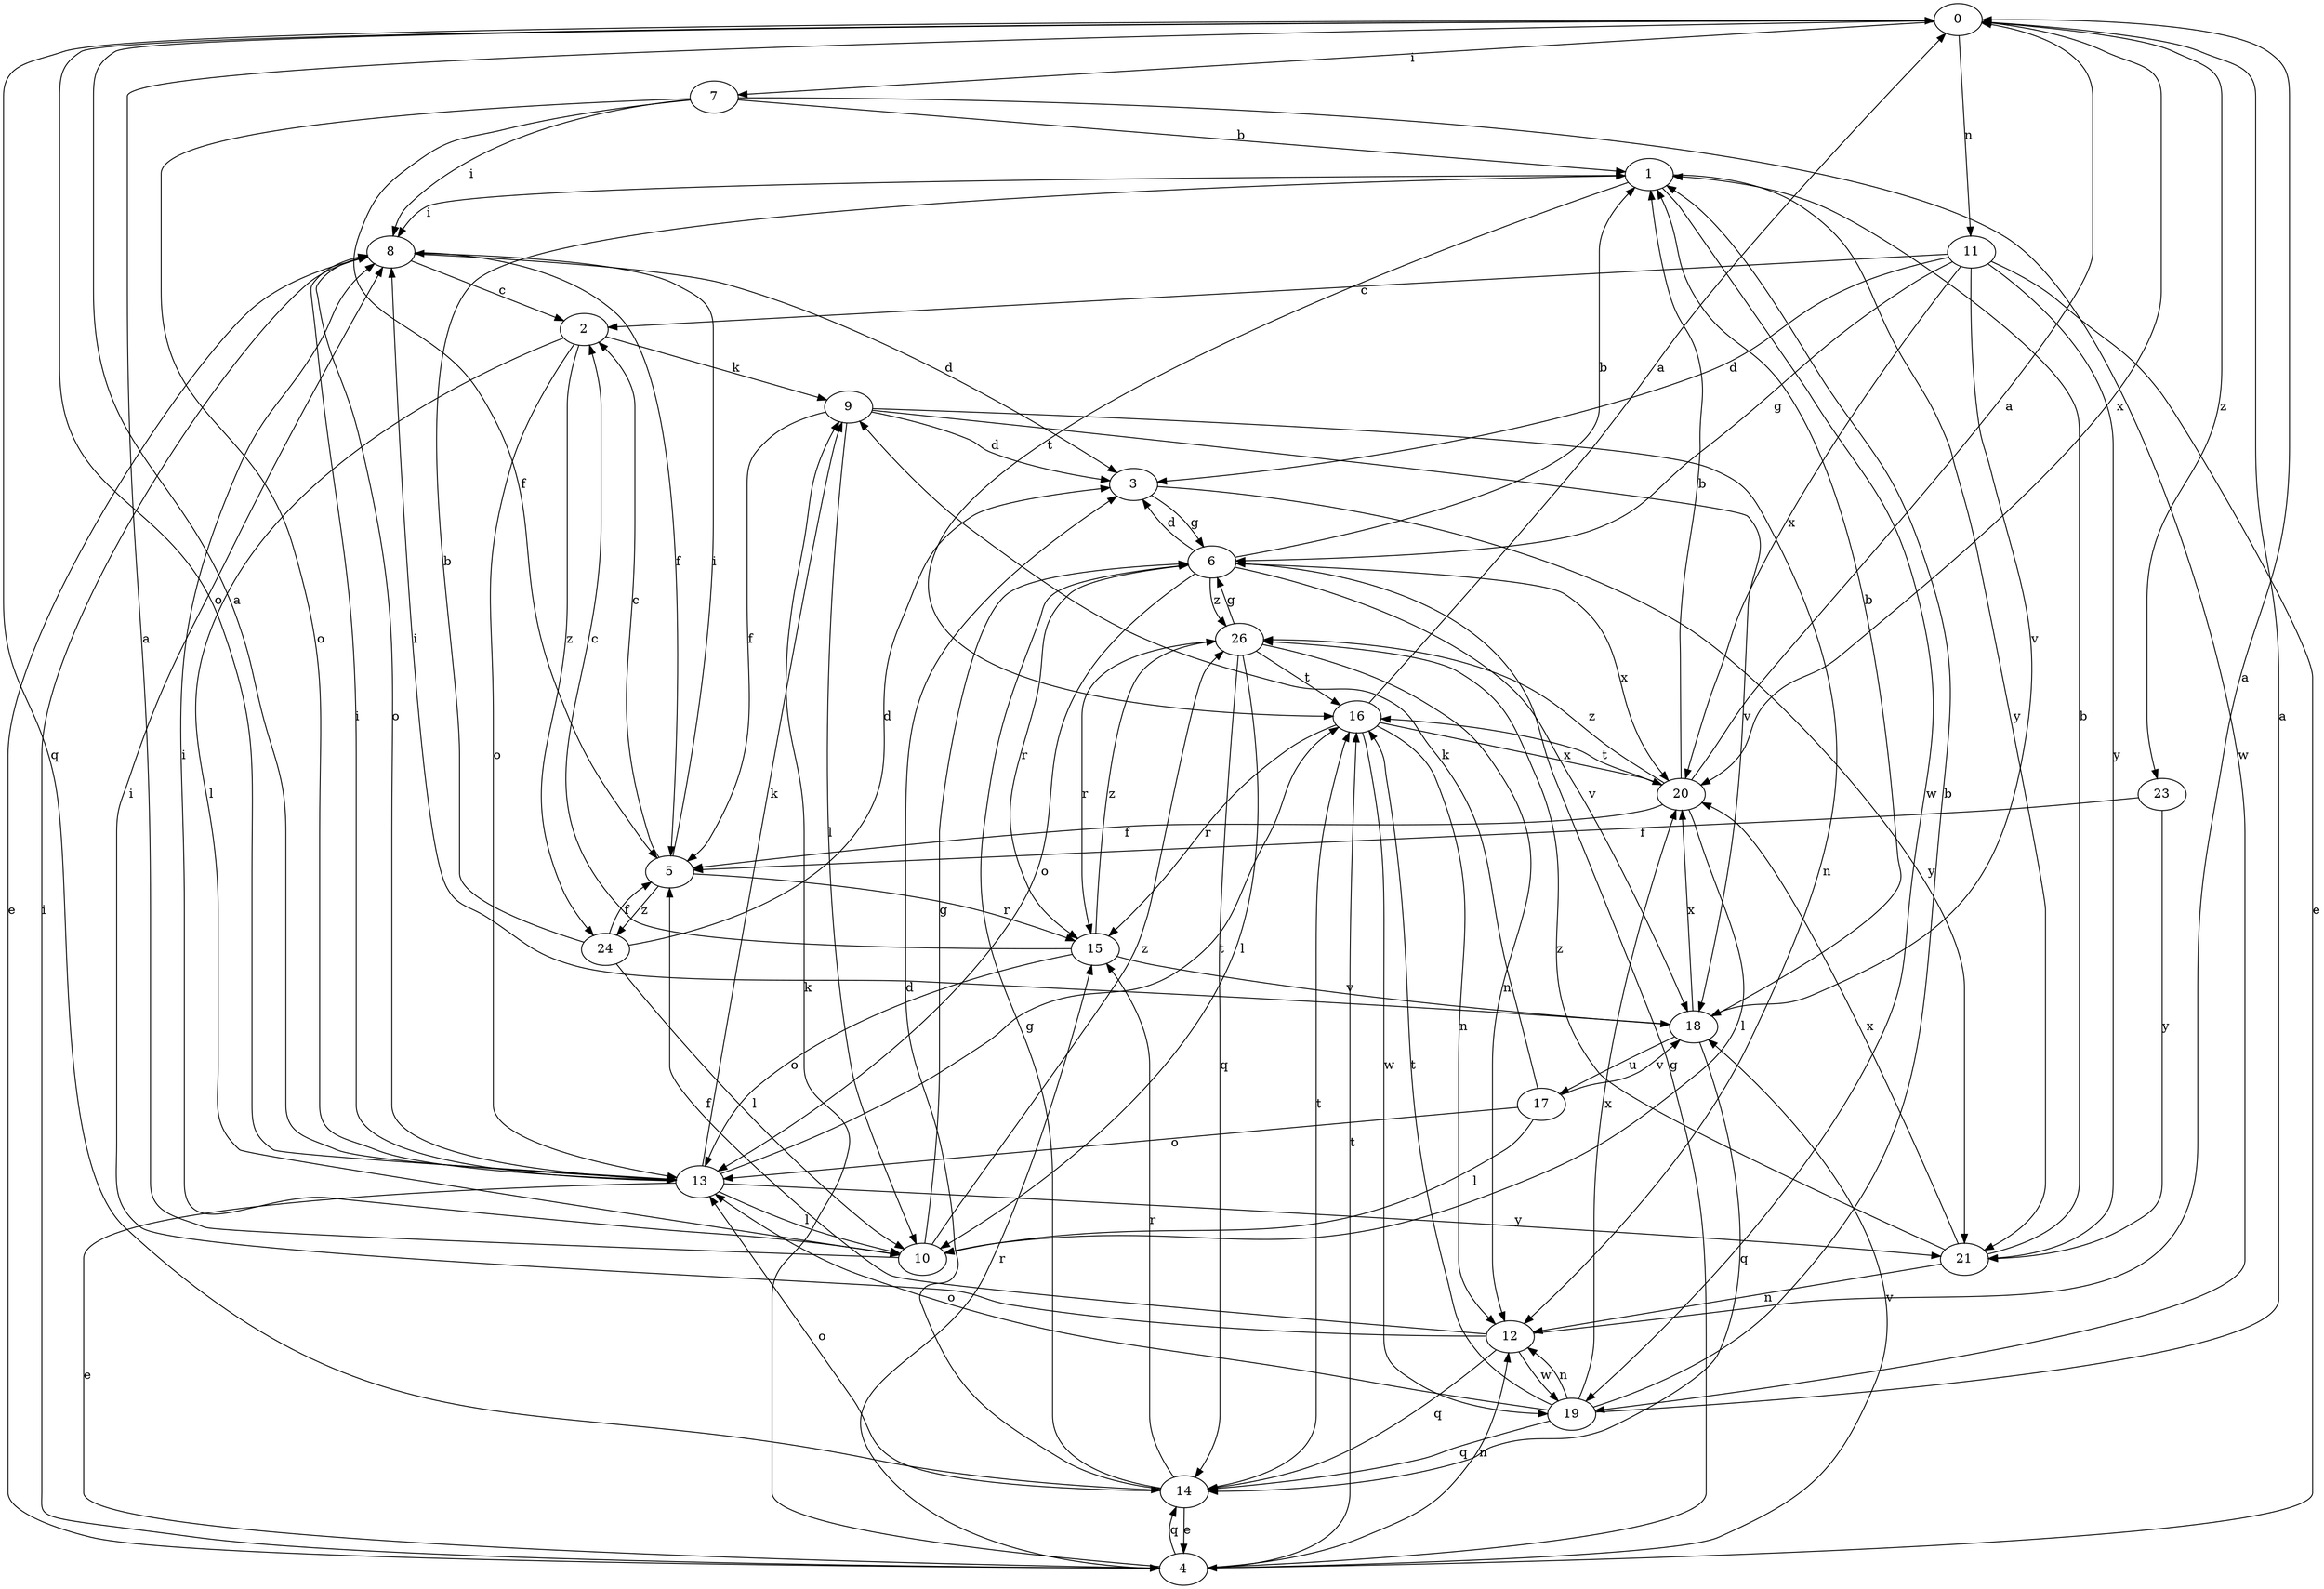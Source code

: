 strict digraph  {
0;
1;
2;
3;
4;
5;
6;
7;
8;
9;
10;
11;
12;
13;
14;
15;
16;
17;
18;
19;
20;
21;
23;
24;
26;
0 -> 7  [label=i];
0 -> 11  [label=n];
0 -> 13  [label=o];
0 -> 14  [label=q];
0 -> 20  [label=x];
0 -> 23  [label=z];
1 -> 8  [label=i];
1 -> 16  [label=t];
1 -> 19  [label=w];
1 -> 21  [label=y];
2 -> 9  [label=k];
2 -> 10  [label=l];
2 -> 13  [label=o];
2 -> 24  [label=z];
3 -> 6  [label=g];
3 -> 21  [label=y];
4 -> 6  [label=g];
4 -> 8  [label=i];
4 -> 9  [label=k];
4 -> 12  [label=n];
4 -> 14  [label=q];
4 -> 15  [label=r];
4 -> 16  [label=t];
4 -> 18  [label=v];
5 -> 2  [label=c];
5 -> 8  [label=i];
5 -> 15  [label=r];
5 -> 24  [label=z];
6 -> 1  [label=b];
6 -> 3  [label=d];
6 -> 13  [label=o];
6 -> 15  [label=r];
6 -> 18  [label=v];
6 -> 20  [label=x];
6 -> 26  [label=z];
7 -> 1  [label=b];
7 -> 5  [label=f];
7 -> 8  [label=i];
7 -> 13  [label=o];
7 -> 19  [label=w];
8 -> 2  [label=c];
8 -> 3  [label=d];
8 -> 4  [label=e];
8 -> 5  [label=f];
8 -> 13  [label=o];
9 -> 3  [label=d];
9 -> 5  [label=f];
9 -> 10  [label=l];
9 -> 12  [label=n];
9 -> 18  [label=v];
10 -> 0  [label=a];
10 -> 6  [label=g];
10 -> 8  [label=i];
10 -> 26  [label=z];
11 -> 2  [label=c];
11 -> 3  [label=d];
11 -> 4  [label=e];
11 -> 6  [label=g];
11 -> 18  [label=v];
11 -> 20  [label=x];
11 -> 21  [label=y];
12 -> 0  [label=a];
12 -> 5  [label=f];
12 -> 8  [label=i];
12 -> 14  [label=q];
12 -> 19  [label=w];
13 -> 0  [label=a];
13 -> 4  [label=e];
13 -> 8  [label=i];
13 -> 9  [label=k];
13 -> 10  [label=l];
13 -> 16  [label=t];
13 -> 21  [label=y];
14 -> 3  [label=d];
14 -> 4  [label=e];
14 -> 6  [label=g];
14 -> 13  [label=o];
14 -> 15  [label=r];
14 -> 16  [label=t];
15 -> 2  [label=c];
15 -> 13  [label=o];
15 -> 18  [label=v];
15 -> 26  [label=z];
16 -> 0  [label=a];
16 -> 12  [label=n];
16 -> 15  [label=r];
16 -> 19  [label=w];
16 -> 20  [label=x];
17 -> 9  [label=k];
17 -> 10  [label=l];
17 -> 13  [label=o];
17 -> 18  [label=v];
18 -> 1  [label=b];
18 -> 8  [label=i];
18 -> 14  [label=q];
18 -> 17  [label=u];
18 -> 20  [label=x];
19 -> 0  [label=a];
19 -> 1  [label=b];
19 -> 12  [label=n];
19 -> 13  [label=o];
19 -> 14  [label=q];
19 -> 16  [label=t];
19 -> 20  [label=x];
20 -> 0  [label=a];
20 -> 1  [label=b];
20 -> 5  [label=f];
20 -> 10  [label=l];
20 -> 16  [label=t];
20 -> 26  [label=z];
21 -> 1  [label=b];
21 -> 12  [label=n];
21 -> 20  [label=x];
21 -> 26  [label=z];
23 -> 5  [label=f];
23 -> 21  [label=y];
24 -> 1  [label=b];
24 -> 3  [label=d];
24 -> 5  [label=f];
24 -> 10  [label=l];
26 -> 6  [label=g];
26 -> 10  [label=l];
26 -> 12  [label=n];
26 -> 14  [label=q];
26 -> 15  [label=r];
26 -> 16  [label=t];
}
